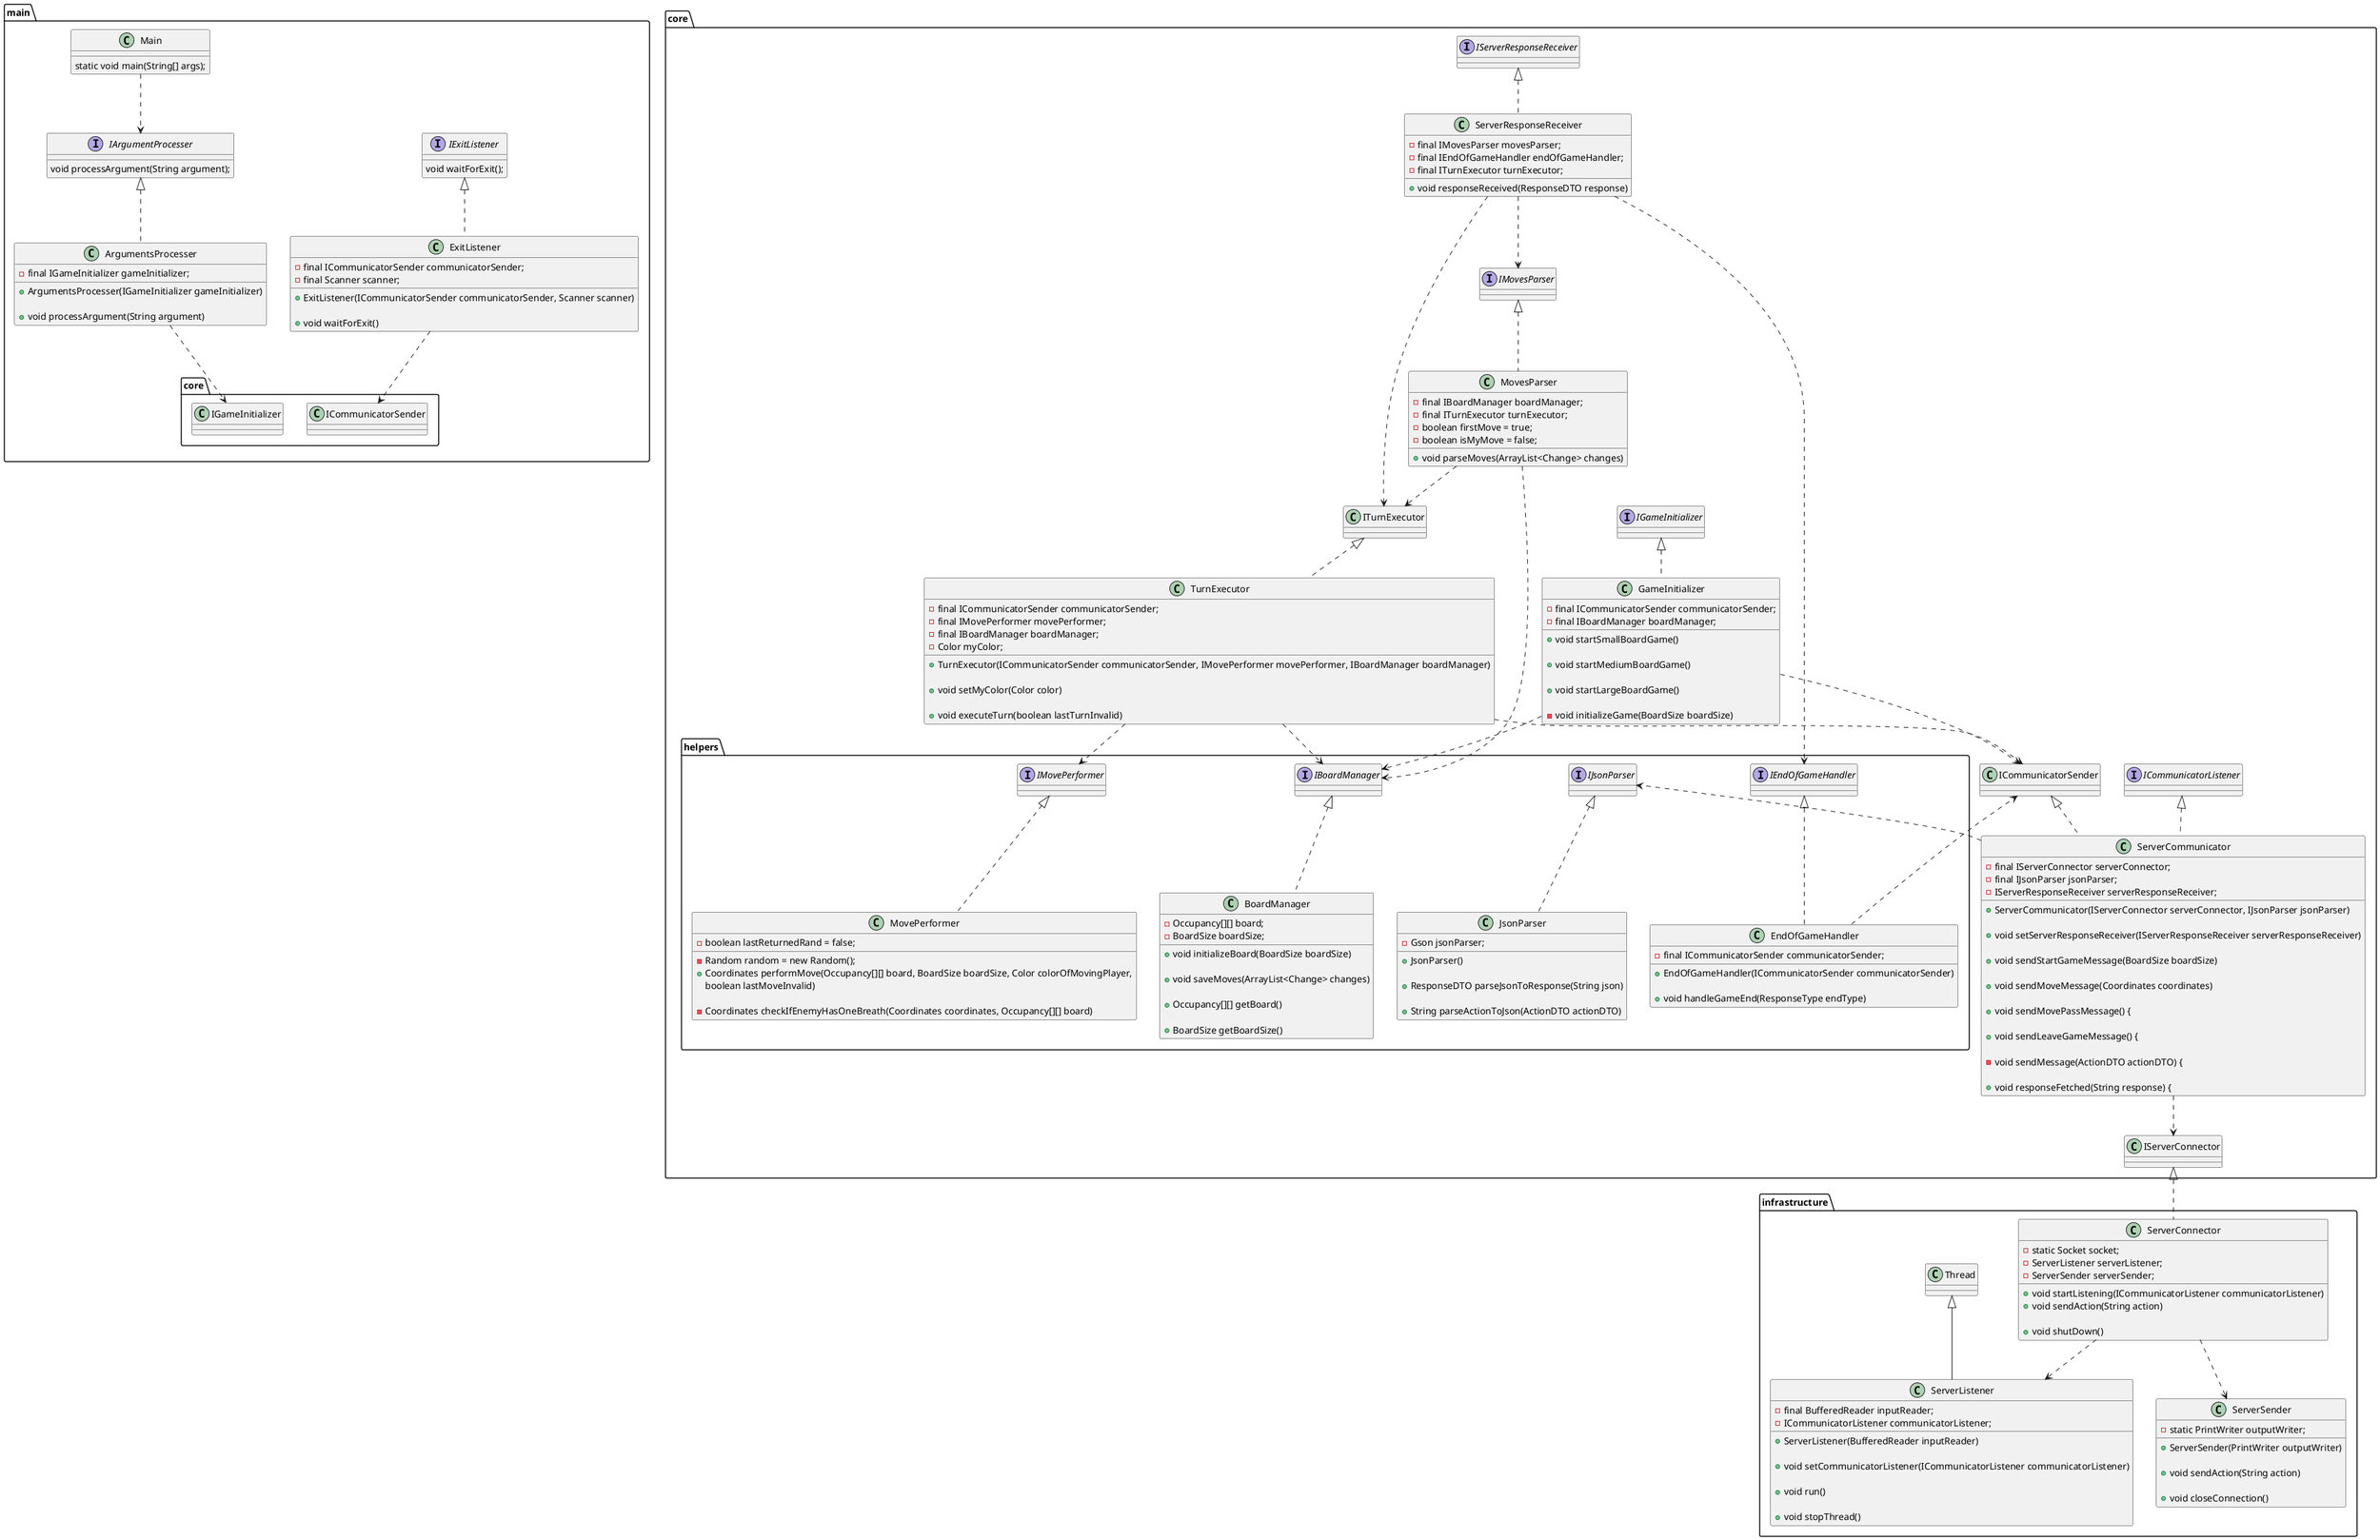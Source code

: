 @startuml
namespace main{
    class ArgumentsProcesser implements IArgumentProcesser {

            - final IGameInitializer gameInitializer;

            + ArgumentsProcesser(IGameInitializer gameInitializer)

            + void processArgument(String argument)

        }
        ArgumentsProcesser..>core.IGameInitializer

        class ExitListener implements IExitListener {

            - final ICommunicatorSender communicatorSender;
            - final Scanner scanner;

            + ExitListener(ICommunicatorSender communicatorSender, Scanner scanner)

            + void waitForExit()
        }
        ExitListener..>core.ICommunicatorSender

        interface IArgumentProcesser {

            void processArgument(String argument);
        }

        interface IExitListener {

            void waitForExit();
        }

        class Main {
             static void main(String[] args);
        }
        Main..>IArgumentProcesser
}

namespace core{
    namespace helpers{
         class BoardManager implements IBoardManager {

            - Occupancy[][] board;
            - BoardSize boardSize;

            + void initializeBoard(BoardSize boardSize)

            + void saveMoves(ArrayList<Change> changes)

            + Occupancy[][] getBoard()

            + BoardSize getBoardSize()
        }

        class EndOfGameHandler implements IEndOfGameHandler {

            - final ICommunicatorSender communicatorSender;

            + EndOfGameHandler(ICommunicatorSender communicatorSender)

            + void handleGameEnd(ResponseType endType)
        }
        EndOfGameHandler..>core.ICommunicatorSender

        class JsonParser implements IJsonParser {

            - Gson jsonParser;

            + JsonParser()

            + ResponseDTO parseJsonToResponse(String json)

            + String parseActionToJson(ActionDTO actionDTO)
        }

         class MovePerformer implements IMovePerformer {

            - Random random = new Random();
            - boolean lastReturnedRand = false;

            + Coordinates performMove(Occupancy[][] board, BoardSize boardSize, Color colorOfMovingPlayer,
                                           boolean lastMoveInvalid)

            -Coordinates checkIfEnemyHasOneBreath(Coordinates coordinates, Occupancy[][] board)
        }
    }

     class GameInitializer implements IGameInitializer {

        - final ICommunicatorSender communicatorSender;
        - final IBoardManager boardManager;

        + void startSmallBoardGame()

        + void startMediumBoardGame()

        + void startLargeBoardGame()

        - void initializeGame(BoardSize boardSize)
    }
    GameInitializer..>core.ICommunicatorSender
    GameInitializer..>IBoardManager

    class MovesParser implements IMovesParser {

        - final IBoardManager boardManager;
        - final ITurnExecutor turnExecutor;
        - boolean firstMove = true;
        - boolean isMyMove = false;

       + void parseMoves(ArrayList<Change> changes)
    }
    MovesParser..>IBoardManager
    MovesParser..>ITurnExecutor

    class ServerCommunicator implements ICommunicatorListener, ICommunicatorSender {

        - final IServerConnector serverConnector;
        - final IJsonParser jsonParser;
        - IServerResponseReceiver serverResponseReceiver;

        + ServerCommunicator(IServerConnector serverConnector, IJsonParser jsonParser)

        + void setServerResponseReceiver(IServerResponseReceiver serverResponseReceiver)

        + void sendStartGameMessage(BoardSize boardSize)

        + void sendMoveMessage(Coordinates coordinates)

        + void sendMovePassMessage() {

        + void sendLeaveGameMessage() {

        - void sendMessage(ActionDTO actionDTO) {

        + void responseFetched(String response) {
    }
    ServerCommunicator..>IJsonParser
    ServerCommunicator..>IServerConnector

    class ServerResponseReceiver implements IServerResponseReceiver {

        - final IMovesParser movesParser;
        - final IEndOfGameHandler endOfGameHandler;
        - final ITurnExecutor turnExecutor;

        + void responseReceived(ResponseDTO response)
    }
    ServerResponseReceiver..>IMovesParser
    ServerResponseReceiver..>IEndOfGameHandler
    ServerResponseReceiver..>ITurnExecutor

    class TurnExecutor implements ITurnExecutor {

        - final ICommunicatorSender communicatorSender;
        - final IMovePerformer movePerformer;
        - final IBoardManager boardManager;
        - Color myColor;

        + TurnExecutor(ICommunicatorSender communicatorSender, IMovePerformer movePerformer, IBoardManager boardManager)

        + void setMyColor(Color color)

        + void executeTurn(boolean lastTurnInvalid)
    }
    TurnExecutor..>core.ICommunicatorSender
    TurnExecutor..>IMovePerformer
    TurnExecutor..>IBoardManager
}

namespace infrastructure{

     class ServerConnector implements core.IServerConnector {

        -static Socket socket;
        - ServerListener serverListener;
        - ServerSender serverSender;

        + void startListening(ICommunicatorListener communicatorListener)


        + void sendAction(String action)

        + void shutDown()
    }
    ServerConnector..>ServerListener
    ServerConnector..>ServerSender

     class ServerListener extends Thread {

        -final BufferedReader inputReader;
        - ICommunicatorListener communicatorListener;

        + ServerListener(BufferedReader inputReader)

        + void setCommunicatorListener(ICommunicatorListener communicatorListener)

        + void run()

        + void stopThread()
    }

    class ServerSender {

        - static PrintWriter outputWriter;

        + ServerSender(PrintWriter outputWriter)

        + void sendAction(String action)

        + void closeConnection()
    }
}
@enduml
